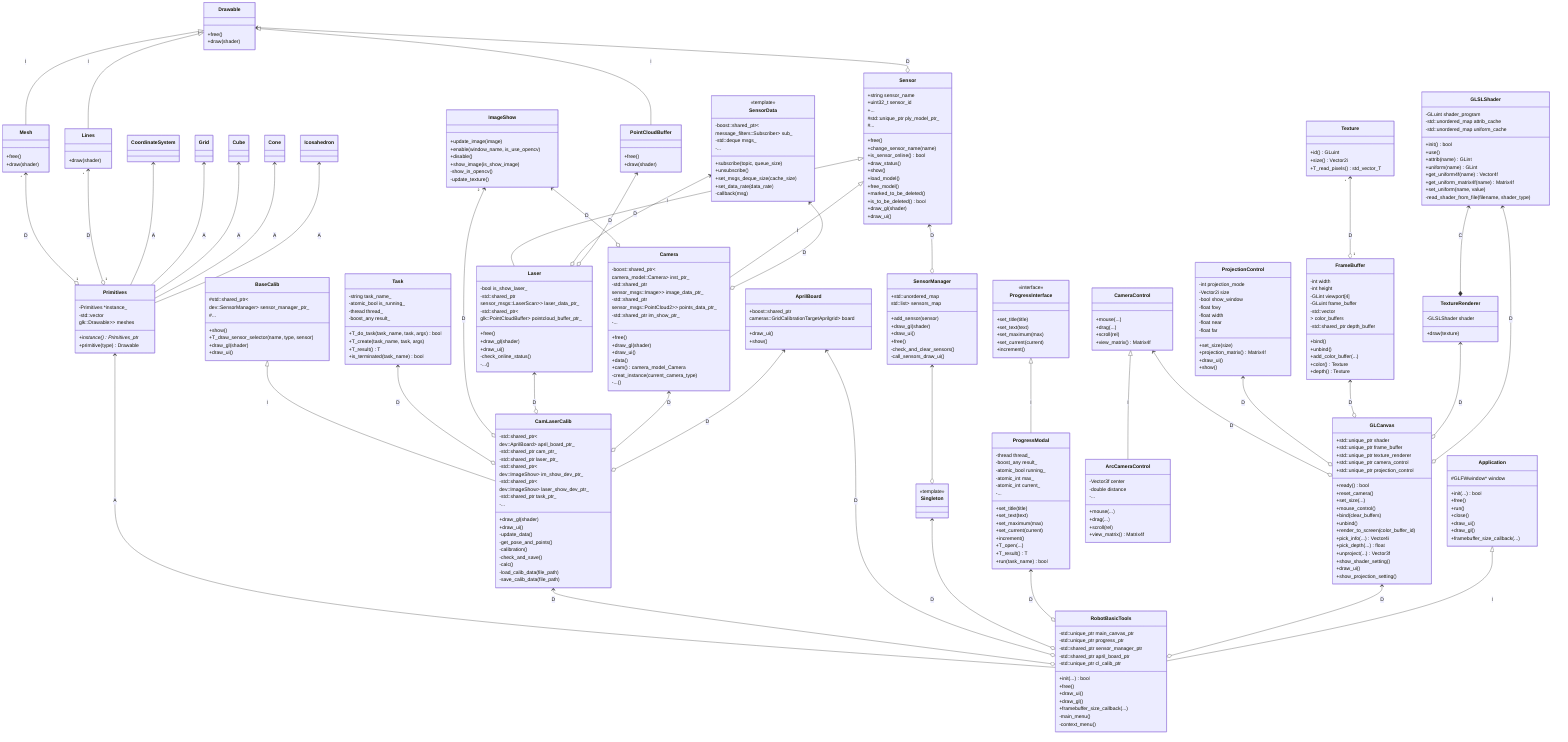 classDiagram
class Application{
 %%GUI应用程序框架基类
 +init(...) bool
 +free()
 +run()
 +close()
 +draw_ui()
 +draw_gl()
 +framebuffer_size_callback(...)

 #GLFWwindow* window
}

class RobotBasicTools{
 %%机器基础工具应用程序
 +init(...) bool
 +free()
 +draw_ui()
 +draw_gl()
 +framebuffer_size_callback(...)

 -main_menu()
 -context_menu()

 -std::unique_ptr<guik::GLCanvas> main_canvas_ptr
 -std::unique_ptr<guik::ProgressModal> progress_ptr
 -std::shared_ptr<dev::SensorManager> sensor_manager_ptr
 -std::shared_ptr<dev::AprilBoard> april_board_ptr
 -std::unique_ptr<calibration::CamLaserCalib> cl_calib_ptr
}

class GLCanvas{
 %%处理openGL中相机模型，投影方式以及渲染显示
 +ready() bool
 +reset_camera()
 +set_size(...)
 +mouse_control()
 +bind(clear_buffers)
 +unbind()
 +render_to_screen(color_buffer_id)
 +pick_info(...) Vector4i
 +pick_depth(...) float
 +unproject(...) Vector3f
 +show_shader_setting()
 +draw_ui()
 +show_projection_setting()

 +std::unique_ptr<glk::GLSLShader> shader
 +std::unique_ptr<glk::FrameBuffer> frame_buffer
 +std::unique_ptr<glk::TextureRenderer> texture_renderer
 +std::unique_ptr<guik::CameraControl> camera_control
 +std::unique_ptr<guik::ProjectionControl> projection_control
}

class Singleton{
 %%单实例模板类
 <<template>>
}

SensorManager <--o Singleton


Application <|-- RobotBasicTools : I
GLCanvas <--o RobotBasicTools : D
ProgressModal <--o RobotBasicTools : D
Singleton <--o RobotBasicTools : D
AprilBoard <--o RobotBasicTools : D
CamLaserCalib <--o RobotBasicTools : D

GLSLShader <--o GLCanvas : D
TextureRenderer <--o GLCanvas : D
FrameBuffer <--o GLCanvas : D
ProjectionControl <--o GLCanvas : D
CameraControl <--o GLCanvas : D

class GLSLShader{
 %%openGL染色器控制操作
 +init() bool
 +use()
 +attrib(name) GLint
 +uniform(name) GLint
 +get_uniform4f(name) Vector4f
 +get_uniform_matrix4f(name) Matrix4f
 +set_uniform(name, value)

 -read_shader_from_file(filename, shader_type)

 -GLuint shader_program
 -std::unordered_map<std::string, GLint> attrib_cache
 -std::unordered_map<std::string, GLint> uniform_cache
}

class FrameBuffer{
 %%openGL帧缓存封装
 +bind()
 +unbind()
 +add_color_buffer(...)
 +color() Texture
 +depth() Texture

 -int width
 -int height
 -GLint viewport[4]
 -GLuint frame_buffer
 -std::vector<std::shared_ptr
 <Texture>> color_buffers
 -std::shared_ptr<Texture> depth_buffer
}

class Texture{
 %%openGL纹理封装
 +id() GLuint
 +size() Vector2i
 +T_read_pixels() std_vector_T
}

Texture "*" <--o "1" FrameBuffer : D

class TextureRenderer{
 %%openGL帧缓存显示控制
 +draw(texture)
 
 -GLSLShader shader
}

GLSLShader <--* TextureRenderer : C

class CameraControl{
 %%openGL相机控制基类
 +mouse(...)
 +drag(...)
 +scroll(rel)
 +view_matrix() Matrix4f
}

class ArcCameraControl{
 %%极坐标arctic相机控制模型
 +mouse(...)
 +drag(...)
 +scroll(rel)
 +view_matrix() Matrix4f
 
 -Vector3f center
 -double distance
 -...
}

CameraControl <|-- ArcCameraControl : I

class ProjectionControl{
 %%openGL投影控制
 +set_size(size)
 +projection_matrix() Matrix4f
 +draw_ui()
 +show()

 -int projection_mode
 -Vector2i size
 -bool show_window
 -float fovy
 -float width
 -float near
 -float far
}

class Drawable{
 %%openGL绘图对象抽象类
 +free()
 +draw(shader)
}

class Lines{
 %%openGL直线对象
 +draw(shader)
}

class Mesh{
 %%openGL_mesh对象
 +free()
 +draw(shader)
}

class PointCloudBuffer{
 %%openGL点云对象
 +free()
 +draw(shader)
}

Drawable <|-- Lines : I
Drawable <|-- Mesh : I
Drawable <|-- PointCloudBuffer : I

class Primitives{
 %%openGL图元工厂类
 +instance()* Primitives_ptr
 +primitive(type) Drawable

 -Primitives *instance_
 -std::vector<std::shared_ptr<
 glk::Drawable>> meshes
}

class Icosahedron{
 %%二十面体
}

class Cube{
 %%立方体
}

class Cone{
 %%椎体
}

class Grid{
 %%栅格
}

class CoordinateSystem{
 %%坐标系
}

Icosahedron <-- Primitives : A
Cone <-- Primitives : A
Cube <-- Primitives : A
Grid <-- Primitives : A
CoordinateSystem <-- Primitives : A
Lines "*" <--o "1" Primitives : D
Mesh "*" <--o "1" Primitives : D

Primitives <-- RobotBasicTools : A

class ProgressInterface{
 %%GUI进度条接口
 <<interface>>
 +set_title(title)
 +set_text(text)
 +set_maximum(max)
 +set_current(current)
 +increment()
}

class ProgressModal{
 %%GUI进度条模块
 +set_title(title)
 +set_text(text)
 +set_maximum(max)
 +set_current(current)
 +increment()
 +T_open(...)
 +T_result() T
 +run(task_name) bool

 -thread thread_
 -boost_any result_
 -atomic_bool running_
 -atomic_int max_
 -atomic_int current_
 -...
}

ProgressInterface <|-- ProgressModal : I

class Sensor{
 %%传感器抽象类
 +free()
 +change_sensor_name(name)
 +is_sensor_online() bool
 +draw_status()
 +show()
 +load_model()
 +free_model()
 +marked_to_be_deleted()
 +is_to_be_deleted() bool
 +draw_gl(shader)
 +draw_ui()

 +string sensor_name
 +uint32_t sensor_id
 +...

 #std::unique_ptr<glk::Drawable> ply_model_ptr_
 #...
}

class SensorManager{
 %%传感器管理器
 +add_sensor(sensor)
 +draw_gl(shader)
 +draw_ui()
 +free()

 +std::unordered_map<dev::SENSOR_TYPE, 
 std::list<dev::Sensor::Ptr>> sensors_map

 -check_and_clear_sensors()
 -call_sensors_draw_ui()
}

Drawable <--o Sensor : D
Sensor <--o SensorManager : D

class SensorData{
 %%传感器数据抽象类
 <<template>>
 +subscribe(topic, queue_size)
 +unsubscribe()
 +set_msgs_deque_size(cache_size)
 +set_data_rate(data_rate)

 -callback(msg)

 -boost::shared_ptr<
 message_filters::Subscriber<M>> sub_
 -std::deque<MConstPtr> msgs_
 -...
}

class Laser{
 %%激光传感器封装
 +free()
 +draw_gl(shader)
 +draw_ui()

 -check_online_status()
 -...()

 -bool is_show_laser_
 -std::shared_ptr<SensorData<
 sensor_msgs::LaserScan>> laser_data_ptr_
 -std::shared_ptr<
 glk::PointCloudBuffer> pointcloud_buffer_ptr_
}

class Camera{
 %%相机传感器封装
 +free()
 +draw_gl(shader)
 +draw_ui()
 +data()
 +cam() camera_model_Camera
 -creat_instance(current_camera_type)
 -...()

 -boost::shared_ptr<
 camera_model::Camera> inst_ptr_
 -std::shared_ptr<SensorData<
 sensor_msgs::Image>> image_data_ptr_
 -std::shared_ptr<SensorData<
 sensor_msgs::PointCloud2>> points_data_ptr_
 -std::shared_ptr<dev::ImageShow> im_show_ptr_
 -...

}

class ImageShow{
 %%图像显示封装
 +update_image(image)
 +enable(window_name, is_use_opencv)
 +disable()
 +show_image(is_show_image)

 -show_in_opencv()
 -update_texture()

}

PointCloudBuffer <--o Laser : D
SensorData <--o Laser : D
SensorData <--o Camera : D
Sensor <|-- Laser : I
Sensor <|-- Camera : I
ImageShow <--o Camera : D

class AprilBoard{
 %%标定板封装
 +draw_ui()
 +show()
 +boost::shared_ptr<aslam::
 cameras::GridCalibrationTargetAprilgrid> board
}

class BaseCalib{
 %%标定基础类
 +show()
 +T_draw_sensor_selector(name, type, sensor)
 +draw_gl(shader)
 +draw_ui()

 #std::shared_ptr<
 dev::SensorManager> sensor_manager_ptr_
 #...
}

class CamLaserCalib{
 %%相机与单线激光标定类 
 +draw_gl(shader)
 +draw_ui()

 -update_data()
 -get_pose_and_points()
 -calibration()
 -check_and_save()
 -calc()
 -load_calib_data(file_path)
 -save_calib_data(file_path)

 -std::shared_ptr<
 dev::AprilBoard> april_board_ptr_
 -std::shared_ptr<dev::Camera> cam_ptr_
 -std::shared_ptr<dev::Laser> laser_ptr_
 -std::shared_ptr<
 dev::ImageShow> im_show_dev_ptr_
 -std::shared_ptr<
 dev::ImageShow> laser_show_dev_ptr_
 -std::shared_ptr<Task> task_ptr_
 -...
}


AprilBoard <--o CamLaserCalib : D
Camera <--o CamLaserCalib : D
Laser <--o CamLaserCalib : D
ImageShow "2" <--o CamLaserCalib : D
Task <--o CamLaserCalib : D
BaseCalib <|-- CamLaserCalib : I

class Task{
 %%标定流程后台任务抽象类
 +T_do_task(task_name, task, args) bool
 +T_create(task_name, task, args)
 +T_result() T
 +is_terminated(task_name) bool

 -string task_name_
 -atomic_bool is_running_
 -thread thread_
 -boost_any result_
}